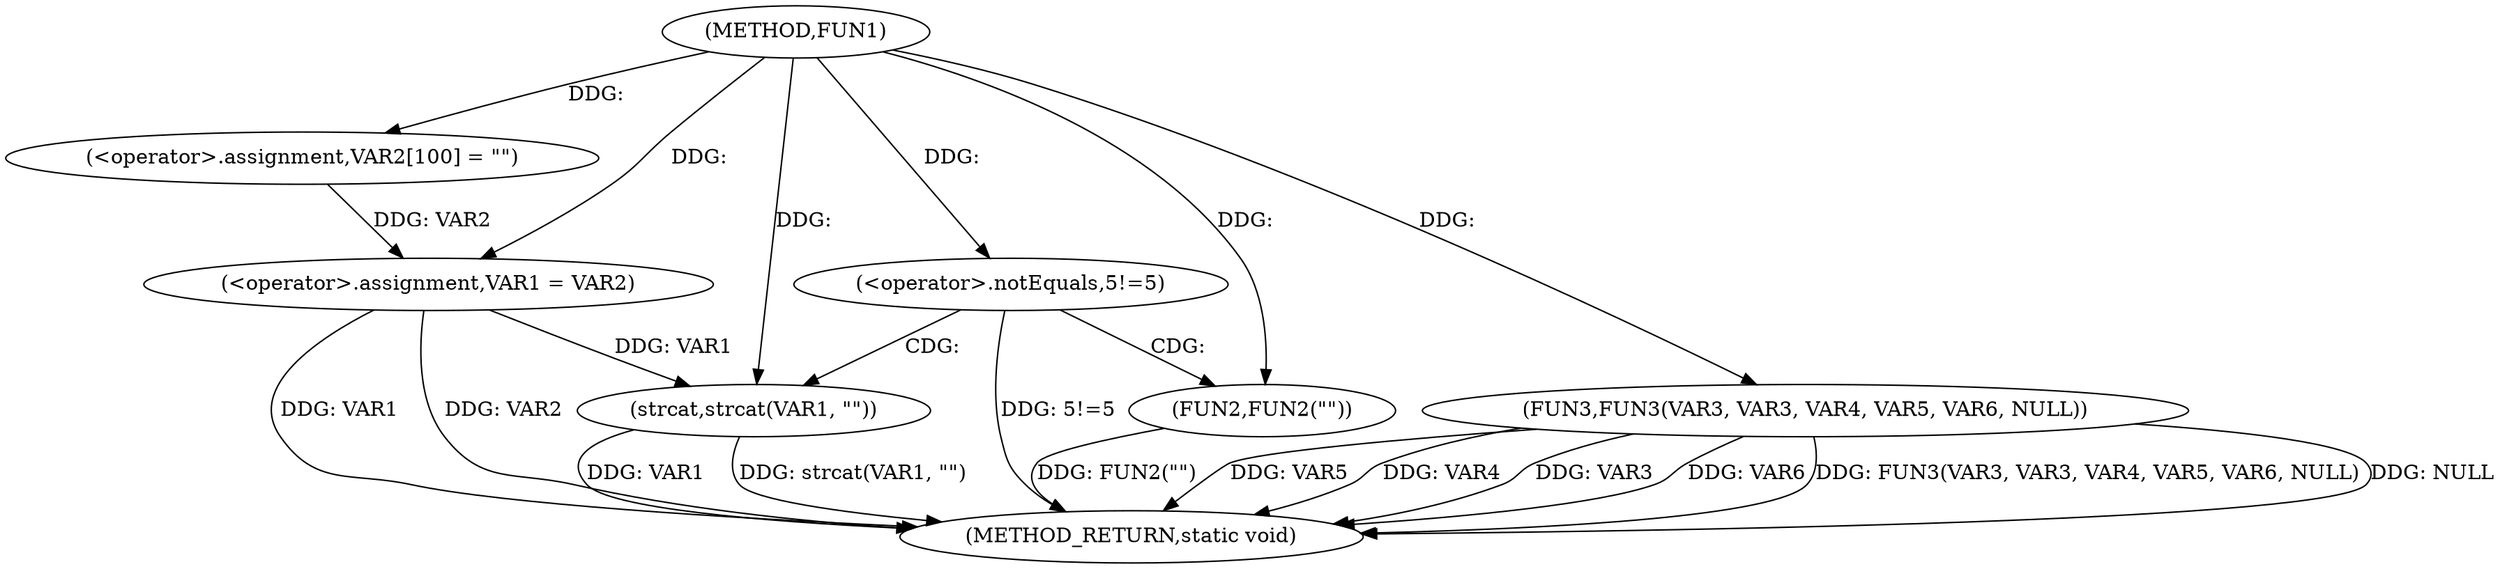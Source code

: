 digraph FUN1 {  
"1000100" [label = "(METHOD,FUN1)" ]
"1000129" [label = "(METHOD_RETURN,static void)" ]
"1000104" [label = "(<operator>.assignment,VAR2[100] = \"\")" ]
"1000107" [label = "(<operator>.assignment,VAR1 = VAR2)" ]
"1000111" [label = "(<operator>.notEquals,5!=5)" ]
"1000115" [label = "(FUN2,FUN2(\"\"))" ]
"1000119" [label = "(strcat,strcat(VAR1, \"\"))" ]
"1000122" [label = "(FUN3,FUN3(VAR3, VAR3, VAR4, VAR5, VAR6, NULL))" ]
  "1000122" -> "1000129"  [ label = "DDG: VAR5"] 
  "1000122" -> "1000129"  [ label = "DDG: VAR4"] 
  "1000107" -> "1000129"  [ label = "DDG: VAR1"] 
  "1000122" -> "1000129"  [ label = "DDG: VAR3"] 
  "1000115" -> "1000129"  [ label = "DDG: FUN2(\"\")"] 
  "1000122" -> "1000129"  [ label = "DDG: VAR6"] 
  "1000119" -> "1000129"  [ label = "DDG: VAR1"] 
  "1000122" -> "1000129"  [ label = "DDG: FUN3(VAR3, VAR3, VAR4, VAR5, VAR6, NULL)"] 
  "1000122" -> "1000129"  [ label = "DDG: NULL"] 
  "1000119" -> "1000129"  [ label = "DDG: strcat(VAR1, \"\")"] 
  "1000111" -> "1000129"  [ label = "DDG: 5!=5"] 
  "1000107" -> "1000129"  [ label = "DDG: VAR2"] 
  "1000100" -> "1000104"  [ label = "DDG: "] 
  "1000104" -> "1000107"  [ label = "DDG: VAR2"] 
  "1000100" -> "1000107"  [ label = "DDG: "] 
  "1000100" -> "1000111"  [ label = "DDG: "] 
  "1000100" -> "1000115"  [ label = "DDG: "] 
  "1000107" -> "1000119"  [ label = "DDG: VAR1"] 
  "1000100" -> "1000119"  [ label = "DDG: "] 
  "1000100" -> "1000122"  [ label = "DDG: "] 
  "1000111" -> "1000115"  [ label = "CDG: "] 
  "1000111" -> "1000119"  [ label = "CDG: "] 
}
